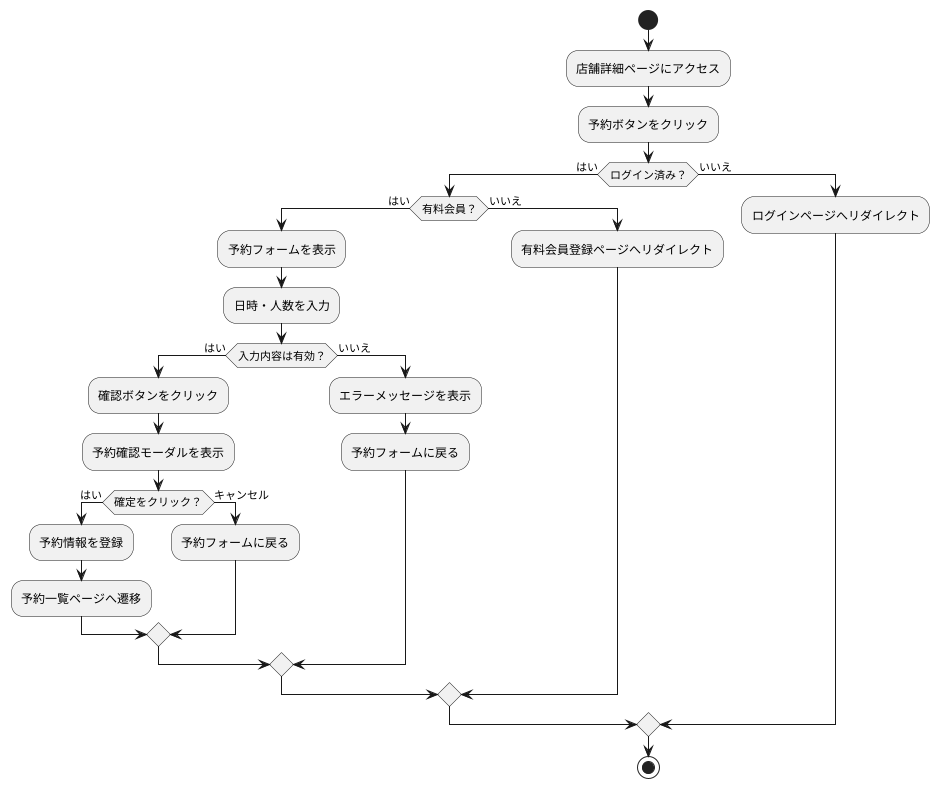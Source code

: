 @startuml reservationflow

skinparam defaultTextAlignment left
skinparam nodesep 50
skinparam ranksep 50
skinparam linetype ortho

start

:店舗詳細ページにアクセス;
:予約ボタンをクリック;

if (ログイン済み？) then (はい)
  if (有料会員？) then (はい)
    :予約フォームを表示;
    :日時・人数を入力;

    if (入力内容は有効？) then (はい)
      :確認ボタンをクリック;
      :予約確認モーダルを表示;

      if (確定をクリック？) then (はい)
        :予約情報を登録;
        :予約一覧ページへ遷移;
      else (キャンセル)
        :予約フォームに戻る;
      endif

    else (いいえ)
      :エラーメッセージを表示;
      :予約フォームに戻る;
    endif

  else (いいえ)
    :有料会員登録ページへリダイレクト;
  endif

else (いいえ)
  :ログインページへリダイレクト;
endif

stop
@enduml
